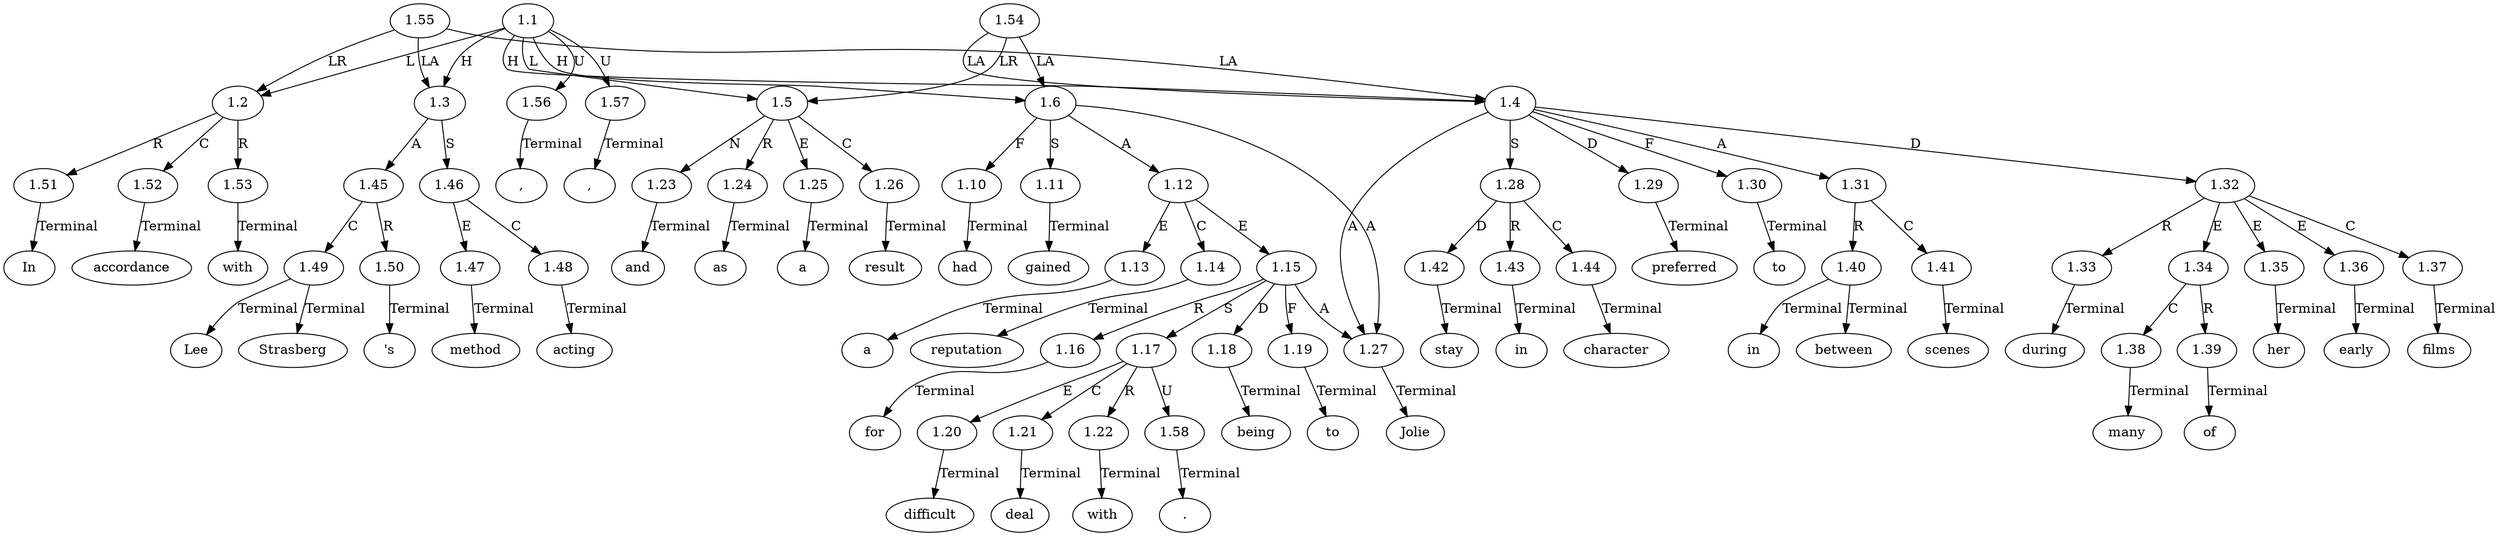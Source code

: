 // Graph
digraph {
	0.1 [label=In ordering=out]
	0.10 [label=Jolie ordering=out]
	0.11 [label=preferred ordering=out]
	0.12 [label=to ordering=out]
	0.13 [label=stay ordering=out]
	0.14 [label=in ordering=out]
	0.15 [label=character ordering=out]
	0.16 [label=in ordering=out]
	0.17 [label=between ordering=out]
	0.18 [label=scenes ordering=out]
	0.19 [label=during ordering=out]
	0.2 [label=accordance ordering=out]
	0.20 [label=many ordering=out]
	0.21 [label=of ordering=out]
	0.22 [label=her ordering=out]
	0.23 [label=early ordering=out]
	0.24 [label=films ordering=out]
	0.25 [label="," ordering=out]
	0.26 [label=and ordering=out]
	0.27 [label=as ordering=out]
	0.28 [label=a ordering=out]
	0.29 [label=result ordering=out]
	0.3 [label=with ordering=out]
	0.30 [label=had ordering=out]
	0.31 [label=gained ordering=out]
	0.32 [label=a ordering=out]
	0.33 [label=reputation ordering=out]
	0.34 [label=for ordering=out]
	0.35 [label=being ordering=out]
	0.36 [label=difficult ordering=out]
	0.37 [label=to ordering=out]
	0.38 [label=deal ordering=out]
	0.39 [label=with ordering=out]
	0.4 [label=Lee ordering=out]
	0.40 [label="." ordering=out]
	0.5 [label=Strasberg ordering=out]
	0.6 [label="'s" ordering=out]
	0.7 [label=method ordering=out]
	0.8 [label=acting ordering=out]
	0.9 [label="," ordering=out]
	1.1 [label=1.1 ordering=out]
	1.2 [label=1.2 ordering=out]
	1.3 [label=1.3 ordering=out]
	1.4 [label=1.4 ordering=out]
	1.5 [label=1.5 ordering=out]
	1.6 [label=1.6 ordering=out]
	1.10 [label=1.10 ordering=out]
	1.11 [label=1.11 ordering=out]
	1.12 [label=1.12 ordering=out]
	1.13 [label=1.13 ordering=out]
	1.14 [label=1.14 ordering=out]
	1.15 [label=1.15 ordering=out]
	1.16 [label=1.16 ordering=out]
	1.17 [label=1.17 ordering=out]
	1.18 [label=1.18 ordering=out]
	1.19 [label=1.19 ordering=out]
	1.20 [label=1.20 ordering=out]
	1.21 [label=1.21 ordering=out]
	1.22 [label=1.22 ordering=out]
	1.23 [label=1.23 ordering=out]
	1.24 [label=1.24 ordering=out]
	1.25 [label=1.25 ordering=out]
	1.26 [label=1.26 ordering=out]
	1.27 [label=1.27 ordering=out]
	1.28 [label=1.28 ordering=out]
	1.29 [label=1.29 ordering=out]
	1.30 [label=1.30 ordering=out]
	1.31 [label=1.31 ordering=out]
	1.32 [label=1.32 ordering=out]
	1.33 [label=1.33 ordering=out]
	1.34 [label=1.34 ordering=out]
	1.35 [label=1.35 ordering=out]
	1.36 [label=1.36 ordering=out]
	1.37 [label=1.37 ordering=out]
	1.38 [label=1.38 ordering=out]
	1.39 [label=1.39 ordering=out]
	1.40 [label=1.40 ordering=out]
	1.41 [label=1.41 ordering=out]
	1.42 [label=1.42 ordering=out]
	1.43 [label=1.43 ordering=out]
	1.44 [label=1.44 ordering=out]
	1.45 [label=1.45 ordering=out]
	1.46 [label=1.46 ordering=out]
	1.47 [label=1.47 ordering=out]
	1.48 [label=1.48 ordering=out]
	1.49 [label=1.49 ordering=out]
	1.50 [label=1.50 ordering=out]
	1.51 [label=1.51 ordering=out]
	1.52 [label=1.52 ordering=out]
	1.53 [label=1.53 ordering=out]
	1.54 [label=1.54 ordering=out]
	1.55 [label=1.55 ordering=out]
	1.56 [label=1.56 ordering=out]
	1.57 [label=1.57 ordering=out]
	1.58 [label=1.58 ordering=out]
	1.1 -> 1.2 [label=L ordering=out]
	1.1 -> 1.3 [label=H ordering=out]
	1.1 -> 1.4 [label=H ordering=out]
	1.1 -> 1.5 [label=L ordering=out]
	1.1 -> 1.6 [label=H ordering=out]
	1.1 -> 1.56 [label=U ordering=out]
	1.1 -> 1.57 [label=U ordering=out]
	1.2 -> 1.51 [label=R ordering=out]
	1.2 -> 1.52 [label=C ordering=out]
	1.2 -> 1.53 [label=R ordering=out]
	1.3 -> 1.45 [label=A ordering=out]
	1.3 -> 1.46 [label=S ordering=out]
	1.4 -> 1.27 [label=A ordering=out]
	1.4 -> 1.28 [label=S ordering=out]
	1.4 -> 1.29 [label=D ordering=out]
	1.4 -> 1.30 [label=F ordering=out]
	1.4 -> 1.31 [label=A ordering=out]
	1.4 -> 1.32 [label=D ordering=out]
	1.5 -> 1.23 [label=N ordering=out]
	1.5 -> 1.24 [label=R ordering=out]
	1.5 -> 1.25 [label=E ordering=out]
	1.5 -> 1.26 [label=C ordering=out]
	1.6 -> 1.10 [label=F ordering=out]
	1.6 -> 1.11 [label=S ordering=out]
	1.6 -> 1.12 [label=A ordering=out]
	1.6 -> 1.27 [label=A ordering=out]
	1.10 -> 0.30 [label=Terminal ordering=out]
	1.11 -> 0.31 [label=Terminal ordering=out]
	1.12 -> 1.13 [label=E ordering=out]
	1.12 -> 1.14 [label=C ordering=out]
	1.12 -> 1.15 [label=E ordering=out]
	1.13 -> 0.32 [label=Terminal ordering=out]
	1.14 -> 0.33 [label=Terminal ordering=out]
	1.15 -> 1.16 [label=R ordering=out]
	1.15 -> 1.17 [label=S ordering=out]
	1.15 -> 1.18 [label=D ordering=out]
	1.15 -> 1.19 [label=F ordering=out]
	1.15 -> 1.27 [label=A ordering=out]
	1.16 -> 0.34 [label=Terminal ordering=out]
	1.17 -> 1.20 [label=E ordering=out]
	1.17 -> 1.21 [label=C ordering=out]
	1.17 -> 1.22 [label=R ordering=out]
	1.17 -> 1.58 [label=U ordering=out]
	1.18 -> 0.35 [label=Terminal ordering=out]
	1.19 -> 0.37 [label=Terminal ordering=out]
	1.20 -> 0.36 [label=Terminal ordering=out]
	1.21 -> 0.38 [label=Terminal ordering=out]
	1.22 -> 0.39 [label=Terminal ordering=out]
	1.23 -> 0.26 [label=Terminal ordering=out]
	1.24 -> 0.27 [label=Terminal ordering=out]
	1.25 -> 0.28 [label=Terminal ordering=out]
	1.26 -> 0.29 [label=Terminal ordering=out]
	1.27 -> 0.10 [label=Terminal ordering=out]
	1.28 -> 1.42 [label=D ordering=out]
	1.28 -> 1.43 [label=R ordering=out]
	1.28 -> 1.44 [label=C ordering=out]
	1.29 -> 0.11 [label=Terminal ordering=out]
	1.30 -> 0.12 [label=Terminal ordering=out]
	1.31 -> 1.40 [label=R ordering=out]
	1.31 -> 1.41 [label=C ordering=out]
	1.32 -> 1.33 [label=R ordering=out]
	1.32 -> 1.34 [label=E ordering=out]
	1.32 -> 1.35 [label=E ordering=out]
	1.32 -> 1.36 [label=E ordering=out]
	1.32 -> 1.37 [label=C ordering=out]
	1.33 -> 0.19 [label=Terminal ordering=out]
	1.34 -> 1.38 [label=C ordering=out]
	1.34 -> 1.39 [label=R ordering=out]
	1.35 -> 0.22 [label=Terminal ordering=out]
	1.36 -> 0.23 [label=Terminal ordering=out]
	1.37 -> 0.24 [label=Terminal ordering=out]
	1.38 -> 0.20 [label=Terminal ordering=out]
	1.39 -> 0.21 [label=Terminal ordering=out]
	1.40 -> 0.16 [label=Terminal ordering=out]
	1.40 -> 0.17 [label=Terminal ordering=out]
	1.41 -> 0.18 [label=Terminal ordering=out]
	1.42 -> 0.13 [label=Terminal ordering=out]
	1.43 -> 0.14 [label=Terminal ordering=out]
	1.44 -> 0.15 [label=Terminal ordering=out]
	1.45 -> 1.49 [label=C ordering=out]
	1.45 -> 1.50 [label=R ordering=out]
	1.46 -> 1.47 [label=E ordering=out]
	1.46 -> 1.48 [label=C ordering=out]
	1.47 -> 0.7 [label=Terminal ordering=out]
	1.48 -> 0.8 [label=Terminal ordering=out]
	1.49 -> 0.4 [label=Terminal ordering=out]
	1.49 -> 0.5 [label=Terminal ordering=out]
	1.50 -> 0.6 [label=Terminal ordering=out]
	1.51 -> 0.1 [label=Terminal ordering=out]
	1.52 -> 0.2 [label=Terminal ordering=out]
	1.53 -> 0.3 [label=Terminal ordering=out]
	1.54 -> 1.4 [label=LA ordering=out]
	1.54 -> 1.5 [label=LR ordering=out]
	1.54 -> 1.6 [label=LA ordering=out]
	1.55 -> 1.2 [label=LR ordering=out]
	1.55 -> 1.3 [label=LA ordering=out]
	1.55 -> 1.4 [label=LA ordering=out]
	1.56 -> 0.9 [label=Terminal ordering=out]
	1.57 -> 0.25 [label=Terminal ordering=out]
	1.58 -> 0.40 [label=Terminal ordering=out]
}
